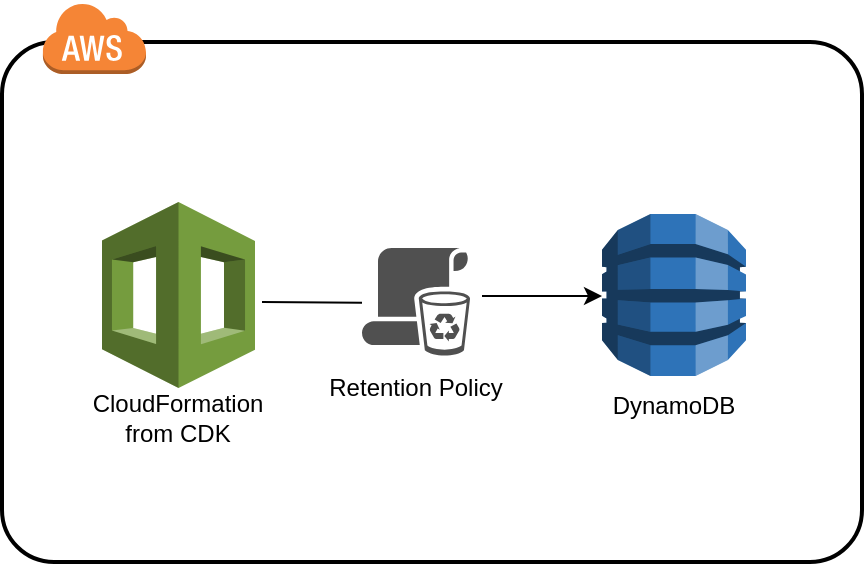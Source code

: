 <mxfile version="16.5.6" type="github">
  <diagram id="peoafS58APp5tpcJQwUv" name="Page-1">
    <mxGraphModel dx="946" dy="562" grid="1" gridSize="10" guides="1" tooltips="1" connect="1" arrows="1" fold="1" page="1" pageScale="1" pageWidth="850" pageHeight="1100" math="0" shadow="0">
      <root>
        <mxCell id="0" />
        <mxCell id="1" parent="0" />
        <mxCell id="nNXWsLJQaBlPUTZBiXEA-1" value="" style="rounded=1;arcSize=10;dashed=0;fillColor=none;gradientColor=none;strokeWidth=2;" vertex="1" parent="1">
          <mxGeometry x="170" y="110" width="430" height="260" as="geometry" />
        </mxCell>
        <mxCell id="nNXWsLJQaBlPUTZBiXEA-2" value="" style="dashed=0;html=1;shape=mxgraph.aws3.cloud;fillColor=#F58536;gradientColor=none;dashed=0;" vertex="1" parent="1">
          <mxGeometry x="190" y="90" width="52" height="36" as="geometry" />
        </mxCell>
        <mxCell id="nNXWsLJQaBlPUTZBiXEA-3" value="" style="outlineConnect=0;dashed=0;verticalLabelPosition=bottom;verticalAlign=top;align=center;html=1;shape=mxgraph.aws3.dynamo_db;fillColor=#2E73B8;gradientColor=none;" vertex="1" parent="1">
          <mxGeometry x="470" y="196" width="72" height="81" as="geometry" />
        </mxCell>
        <mxCell id="nNXWsLJQaBlPUTZBiXEA-4" value="" style="outlineConnect=0;dashed=0;verticalLabelPosition=bottom;verticalAlign=top;align=center;html=1;shape=mxgraph.aws3.cloudformation;fillColor=#759C3E;gradientColor=none;" vertex="1" parent="1">
          <mxGeometry x="220" y="190" width="76.5" height="93" as="geometry" />
        </mxCell>
        <mxCell id="nNXWsLJQaBlPUTZBiXEA-5" value="" style="sketch=0;pointerEvents=1;shadow=0;dashed=0;html=1;strokeColor=none;fillColor=#505050;labelPosition=center;verticalLabelPosition=bottom;verticalAlign=top;outlineConnect=0;align=center;shape=mxgraph.office.security.retention_policy;" vertex="1" parent="1">
          <mxGeometry x="350" y="213" width="54" height="55" as="geometry" />
        </mxCell>
        <mxCell id="nNXWsLJQaBlPUTZBiXEA-6" value="" style="endArrow=none;html=1;rounded=0;" edge="1" parent="1" target="nNXWsLJQaBlPUTZBiXEA-5">
          <mxGeometry width="50" height="50" relative="1" as="geometry">
            <mxPoint x="300" y="240" as="sourcePoint" />
            <mxPoint x="450" y="250" as="targetPoint" />
            <Array as="points">
              <mxPoint x="300" y="240" />
            </Array>
          </mxGeometry>
        </mxCell>
        <mxCell id="nNXWsLJQaBlPUTZBiXEA-7" value="" style="endArrow=classic;html=1;rounded=0;" edge="1" parent="1">
          <mxGeometry width="50" height="50" relative="1" as="geometry">
            <mxPoint x="410" y="237" as="sourcePoint" />
            <mxPoint x="470" y="237" as="targetPoint" />
          </mxGeometry>
        </mxCell>
        <mxCell id="nNXWsLJQaBlPUTZBiXEA-8" value="CloudFormation from CDK" style="text;html=1;strokeColor=none;fillColor=none;align=center;verticalAlign=middle;whiteSpace=wrap;rounded=0;labelBackgroundColor=none;" vertex="1" parent="1">
          <mxGeometry x="205.25" y="283" width="106" height="30" as="geometry" />
        </mxCell>
        <mxCell id="nNXWsLJQaBlPUTZBiXEA-9" value="Retention Policy" style="text;html=1;strokeColor=none;fillColor=none;align=center;verticalAlign=middle;whiteSpace=wrap;rounded=0;labelBackgroundColor=none;" vertex="1" parent="1">
          <mxGeometry x="324" y="268" width="106" height="30" as="geometry" />
        </mxCell>
        <mxCell id="nNXWsLJQaBlPUTZBiXEA-10" value="DynamoDB" style="text;html=1;strokeColor=none;fillColor=none;align=center;verticalAlign=middle;whiteSpace=wrap;rounded=0;labelBackgroundColor=none;" vertex="1" parent="1">
          <mxGeometry x="453" y="277" width="106" height="30" as="geometry" />
        </mxCell>
      </root>
    </mxGraphModel>
  </diagram>
</mxfile>
